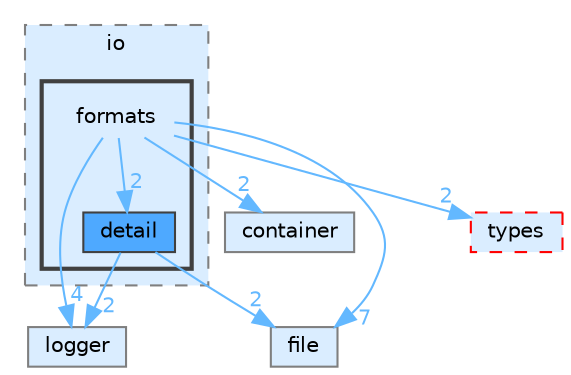 digraph "src/include/cpp-toolbox/io/formats"
{
 // LATEX_PDF_SIZE
  bgcolor="transparent";
  edge [fontname=Helvetica,fontsize=10,labelfontname=Helvetica,labelfontsize=10];
  node [fontname=Helvetica,fontsize=10,shape=box,height=0.2,width=0.4];
  compound=true
  subgraph clusterdir_0525589dda1abc1cfa65fd0da343267e {
    graph [ bgcolor="#daedff", pencolor="grey50", label="io", fontname=Helvetica,fontsize=10 style="filled,dashed", URL="dir_0525589dda1abc1cfa65fd0da343267e.html",tooltip=""]
  subgraph clusterdir_1d45bcc800627d18cbc66f5a2df2fc7a {
    graph [ bgcolor="#daedff", pencolor="grey25", label="", fontname=Helvetica,fontsize=10 style="filled,bold", URL="dir_1d45bcc800627d18cbc66f5a2df2fc7a.html",tooltip=""]
    dir_1d45bcc800627d18cbc66f5a2df2fc7a [shape=plaintext, label="formats"];
  dir_715b7c3501a082002d2982bd6d109cb8 [label="detail", fillcolor="#4ea9ff", color="grey25", style="filled", URL="dir_715b7c3501a082002d2982bd6d109cb8.html",tooltip=""];
  }
  }
  dir_40d9b6a4c321e73b85093107dc465522 [label="logger", fillcolor="#daedff", color="grey50", style="filled", URL="dir_40d9b6a4c321e73b85093107dc465522.html",tooltip=""];
  dir_5e35b7373085dba8dab58644e4548795 [label="container", fillcolor="#daedff", color="grey50", style="filled", URL="dir_5e35b7373085dba8dab58644e4548795.html",tooltip=""];
  dir_b5aa90370c16f0962bf4137c01c04103 [label="file", fillcolor="#daedff", color="grey50", style="filled", URL="dir_b5aa90370c16f0962bf4137c01c04103.html",tooltip=""];
  dir_d073c017754f5bdb7e8e1de8ad13b99a [label="types", fillcolor="#daedff", color="red", style="filled,dashed", URL="dir_d073c017754f5bdb7e8e1de8ad13b99a.html",tooltip=""];
  dir_1d45bcc800627d18cbc66f5a2df2fc7a->dir_40d9b6a4c321e73b85093107dc465522 [headlabel="4", labeldistance=1.5 headhref="dir_000010_000017.html" href="dir_000010_000017.html" color="steelblue1" fontcolor="steelblue1"];
  dir_1d45bcc800627d18cbc66f5a2df2fc7a->dir_5e35b7373085dba8dab58644e4548795 [headlabel="2", labeldistance=1.5 headhref="dir_000010_000002.html" href="dir_000010_000002.html" color="steelblue1" fontcolor="steelblue1"];
  dir_1d45bcc800627d18cbc66f5a2df2fc7a->dir_715b7c3501a082002d2982bd6d109cb8 [headlabel="2", labeldistance=1.5 headhref="dir_000010_000007.html" href="dir_000010_000007.html" color="steelblue1" fontcolor="steelblue1"];
  dir_1d45bcc800627d18cbc66f5a2df2fc7a->dir_b5aa90370c16f0962bf4137c01c04103 [headlabel="7", labeldistance=1.5 headhref="dir_000010_000009.html" href="dir_000010_000009.html" color="steelblue1" fontcolor="steelblue1"];
  dir_1d45bcc800627d18cbc66f5a2df2fc7a->dir_d073c017754f5bdb7e8e1de8ad13b99a [headlabel="2", labeldistance=1.5 headhref="dir_000010_000023.html" href="dir_000010_000023.html" color="steelblue1" fontcolor="steelblue1"];
  dir_715b7c3501a082002d2982bd6d109cb8->dir_40d9b6a4c321e73b85093107dc465522 [headlabel="2", labeldistance=1.5 headhref="dir_000007_000017.html" href="dir_000007_000017.html" color="steelblue1" fontcolor="steelblue1"];
  dir_715b7c3501a082002d2982bd6d109cb8->dir_b5aa90370c16f0962bf4137c01c04103 [headlabel="2", labeldistance=1.5 headhref="dir_000007_000009.html" href="dir_000007_000009.html" color="steelblue1" fontcolor="steelblue1"];
}
